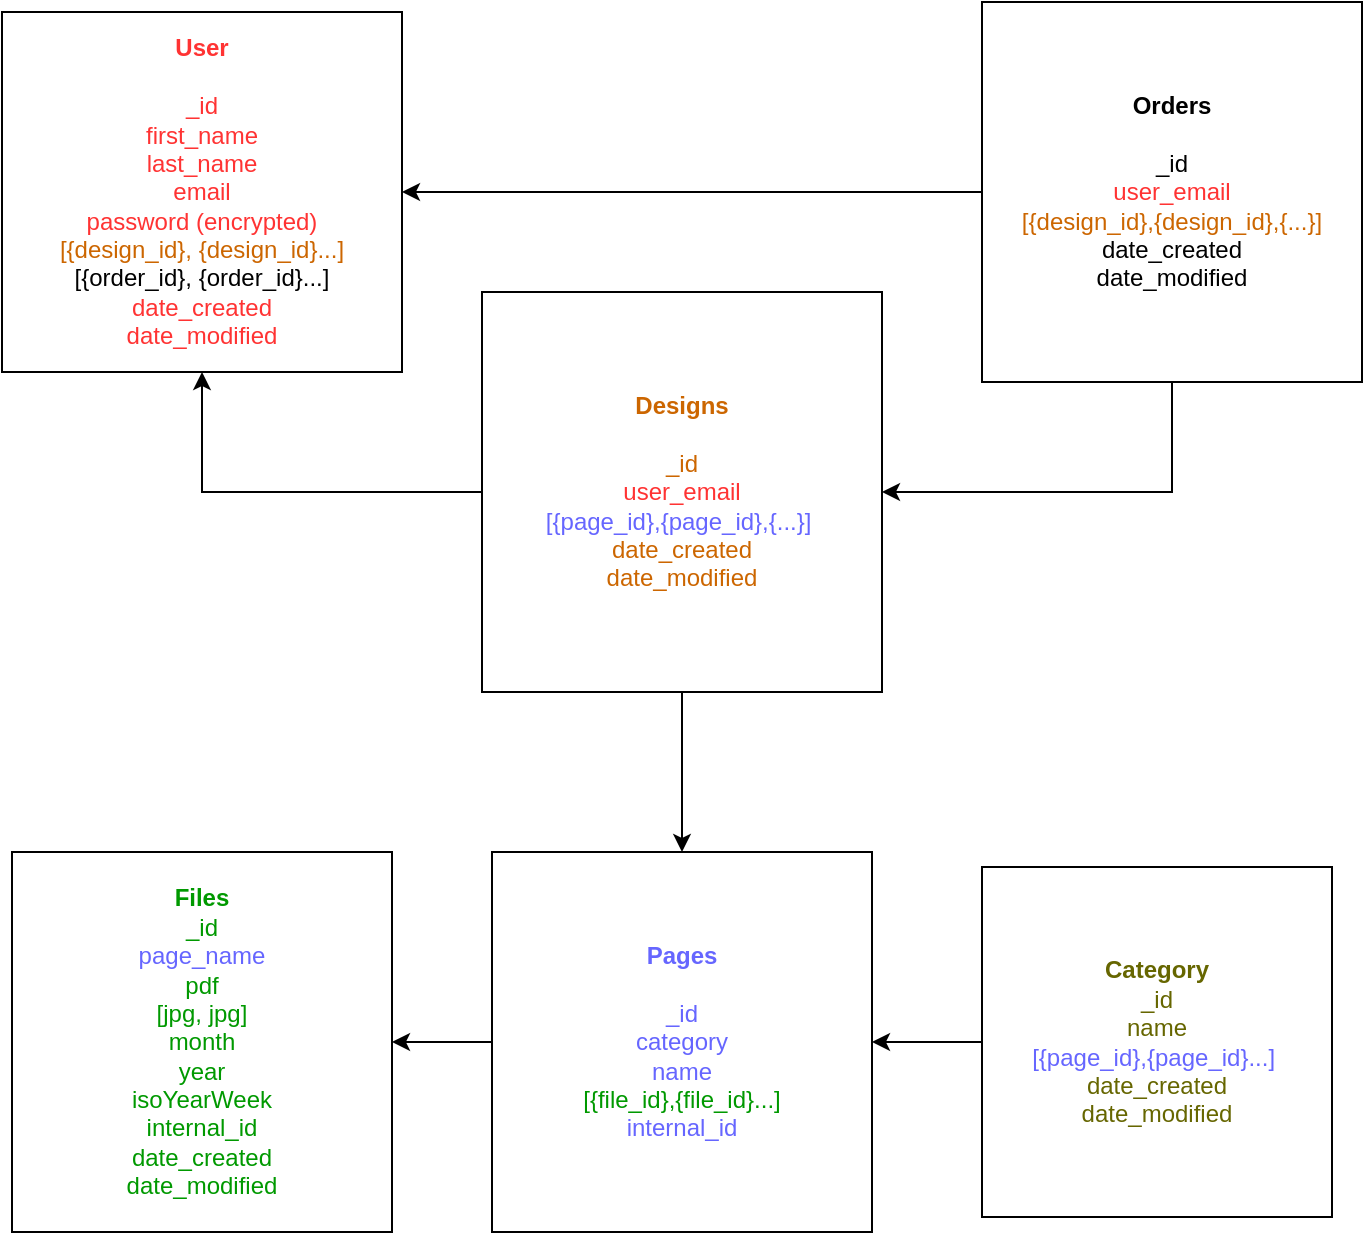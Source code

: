 <mxfile version="21.7.5" type="device">
  <diagram name="Page-1" id="2pIbgVz0KJ61SowLPMG9">
    <mxGraphModel dx="2284" dy="703" grid="1" gridSize="10" guides="1" tooltips="1" connect="1" arrows="1" fold="1" page="1" pageScale="1" pageWidth="850" pageHeight="1100" math="0" shadow="0">
      <root>
        <mxCell id="0" />
        <mxCell id="1" parent="0" />
        <mxCell id="hVuaewwp5bfZHh35y_4K-1" value="&lt;b style=&quot;color: rgb(255, 51, 51);&quot;&gt;User&lt;br&gt;&lt;/b&gt;&lt;br&gt;&lt;font color=&quot;#ff3333&quot;&gt;_id&lt;/font&gt;&lt;br&gt;&lt;font color=&quot;#ff3333&quot;&gt;first_name&lt;/font&gt;&lt;br&gt;&lt;font color=&quot;#ff3333&quot;&gt;last_name&lt;/font&gt;&lt;br&gt;&lt;font color=&quot;#ff3333&quot;&gt;email&lt;/font&gt;&lt;br&gt;&lt;font color=&quot;#ff3333&quot;&gt;password (encrypted)&lt;/font&gt;&lt;br&gt;&lt;font color=&quot;#cc6600&quot;&gt;[{design_id}, {design_id}...]&lt;br&gt;&lt;/font&gt;[{order_id}, {order_id}...]&lt;br&gt;&lt;font color=&quot;#ff3333&quot;&gt;date_created&lt;/font&gt;&lt;br&gt;&lt;font color=&quot;#ff3333&quot;&gt;date_modified&lt;/font&gt;" style="rounded=0;whiteSpace=wrap;html=1;" parent="1" vertex="1">
          <mxGeometry x="-20" y="120" width="200" height="180" as="geometry" />
        </mxCell>
        <mxCell id="hVuaewwp5bfZHh35y_4K-10" style="edgeStyle=orthogonalEdgeStyle;rounded=0;orthogonalLoop=1;jettySize=auto;html=1;exitX=0.5;exitY=1;exitDx=0;exitDy=0;entryX=0.5;entryY=0;entryDx=0;entryDy=0;" parent="1" source="hVuaewwp5bfZHh35y_4K-2" target="hVuaewwp5bfZHh35y_4K-5" edge="1">
          <mxGeometry relative="1" as="geometry" />
        </mxCell>
        <mxCell id="42dLaQQUqvtP6BKY-mq_-8" style="edgeStyle=orthogonalEdgeStyle;rounded=0;orthogonalLoop=1;jettySize=auto;html=1;entryX=0.5;entryY=1;entryDx=0;entryDy=0;" parent="1" source="hVuaewwp5bfZHh35y_4K-2" target="hVuaewwp5bfZHh35y_4K-1" edge="1">
          <mxGeometry relative="1" as="geometry" />
        </mxCell>
        <mxCell id="hVuaewwp5bfZHh35y_4K-2" value="&lt;b&gt;&lt;font color=&quot;#cc6600&quot;&gt;Designs&lt;/font&gt;&lt;br&gt;&lt;/b&gt;&lt;br&gt;&lt;font color=&quot;#cc6600&quot;&gt;_id&lt;/font&gt;&lt;br&gt;&lt;font style=&quot;&quot; color=&quot;#ff3333&quot;&gt;user_email&lt;br&gt;&lt;/font&gt;&lt;font style=&quot;&quot; color=&quot;#6666ff&quot;&gt;[{page_id},{page_id},{...}]&lt;b&gt;&amp;nbsp;&lt;/b&gt;&lt;br&gt;&lt;/font&gt;&lt;font color=&quot;#cc6600&quot;&gt;date_created&lt;/font&gt;&lt;br&gt;&lt;font color=&quot;#cc6600&quot;&gt;date_modified&lt;/font&gt;" style="whiteSpace=wrap;html=1;aspect=fixed;" parent="1" vertex="1">
          <mxGeometry x="220" y="260" width="200" height="200" as="geometry" />
        </mxCell>
        <mxCell id="42dLaQQUqvtP6BKY-mq_-5" style="edgeStyle=orthogonalEdgeStyle;rounded=0;orthogonalLoop=1;jettySize=auto;html=1;entryX=1;entryY=0.5;entryDx=0;entryDy=0;" parent="1" source="hVuaewwp5bfZHh35y_4K-3" target="hVuaewwp5bfZHh35y_4K-1" edge="1">
          <mxGeometry relative="1" as="geometry" />
        </mxCell>
        <mxCell id="42dLaQQUqvtP6BKY-mq_-7" style="edgeStyle=orthogonalEdgeStyle;rounded=0;orthogonalLoop=1;jettySize=auto;html=1;exitX=0.5;exitY=1;exitDx=0;exitDy=0;entryX=1;entryY=0.5;entryDx=0;entryDy=0;" parent="1" source="hVuaewwp5bfZHh35y_4K-3" target="hVuaewwp5bfZHh35y_4K-2" edge="1">
          <mxGeometry relative="1" as="geometry" />
        </mxCell>
        <mxCell id="hVuaewwp5bfZHh35y_4K-3" value="&lt;b&gt;Orders&lt;br&gt;&lt;/b&gt;&lt;br&gt;_id&lt;br&gt;&lt;font style=&quot;&quot; color=&quot;#ff3333&quot;&gt;user_email&lt;br&gt;&lt;/font&gt;&lt;font style=&quot;&quot; color=&quot;#cc6600&quot;&gt;[{design_id},{design_id},{...}]&lt;br&gt;&lt;/font&gt;date_created&lt;br&gt;date_modified" style="whiteSpace=wrap;html=1;aspect=fixed;" parent="1" vertex="1">
          <mxGeometry x="470" y="115" width="190" height="190" as="geometry" />
        </mxCell>
        <mxCell id="gE8l_m97BVohH0UDAeJu-2" value="" style="edgeStyle=orthogonalEdgeStyle;rounded=0;orthogonalLoop=1;jettySize=auto;html=1;" edge="1" parent="1" source="hVuaewwp5bfZHh35y_4K-5" target="hVuaewwp5bfZHh35y_4K-6">
          <mxGeometry relative="1" as="geometry" />
        </mxCell>
        <mxCell id="hVuaewwp5bfZHh35y_4K-5" value="&lt;b style=&quot;color: rgb(102, 102, 255);&quot;&gt;Pages&lt;br&gt;&lt;/b&gt;&lt;br&gt;&lt;font color=&quot;#6666ff&quot;&gt;_id&lt;/font&gt;&lt;br&gt;&lt;font color=&quot;#6666ff&quot;&gt;category&lt;br&gt;name&lt;br&gt;&lt;/font&gt;&lt;font color=&quot;#009900&quot;&gt;[{file_id},{file_id}...]&lt;br&gt;&lt;/font&gt;&lt;font color=&quot;#6666ff&quot;&gt;internal_id&lt;/font&gt;" style="whiteSpace=wrap;html=1;aspect=fixed;" parent="1" vertex="1">
          <mxGeometry x="225" y="540" width="190" height="190" as="geometry" />
        </mxCell>
        <mxCell id="hVuaewwp5bfZHh35y_4K-6" value="&lt;b style=&quot;color: rgb(0, 153, 0);&quot;&gt;Files&lt;/b&gt;&lt;br&gt;&lt;font color=&quot;#009900&quot;&gt;_id&lt;/font&gt;&lt;br&gt;&lt;font color=&quot;#6666ff&quot;&gt;page_name&lt;br&gt;&lt;/font&gt;&lt;font color=&quot;#009900&quot;&gt;pdf&lt;br&gt;[jpg, jpg]&lt;br&gt;month&lt;br&gt;year&lt;br&gt;isoYearWeek&lt;br&gt;internal_id&lt;br&gt;&lt;font style=&quot;border-color: var(--border-color);&quot;&gt;date_created&lt;/font&gt;&lt;br style=&quot;border-color: var(--border-color);&quot;&gt;&lt;font style=&quot;border-color: var(--border-color);&quot;&gt;date_modified&lt;/font&gt;&lt;br&gt;&lt;/font&gt;" style="whiteSpace=wrap;html=1;aspect=fixed;" parent="1" vertex="1">
          <mxGeometry x="-15" y="540" width="190" height="190" as="geometry" />
        </mxCell>
        <mxCell id="gE8l_m97BVohH0UDAeJu-3" value="" style="edgeStyle=orthogonalEdgeStyle;rounded=0;orthogonalLoop=1;jettySize=auto;html=1;" edge="1" parent="1" source="gE8l_m97BVohH0UDAeJu-1" target="hVuaewwp5bfZHh35y_4K-5">
          <mxGeometry relative="1" as="geometry" />
        </mxCell>
        <mxCell id="gE8l_m97BVohH0UDAeJu-1" value="&lt;font color=&quot;#666600&quot;&gt;&lt;b style=&quot;&quot;&gt;Category&lt;br&gt;&lt;/b&gt;_id&lt;br&gt;name&lt;br&gt;&lt;/font&gt;&lt;font color=&quot;#6666ff&quot;&gt;[{page_id},{page_id}...]&lt;b style=&quot;border-color: var(--border-color);&quot;&gt;&amp;nbsp;&lt;br&gt;&lt;/b&gt;&lt;/font&gt;&lt;font color=&quot;#666600&quot;&gt;&lt;font style=&quot;border-color: var(--border-color);&quot;&gt;date_created&lt;/font&gt;&lt;br style=&quot;border-color: var(--border-color);&quot;&gt;&lt;font style=&quot;border-color: var(--border-color);&quot;&gt;date_modified&lt;/font&gt;&lt;/font&gt;&lt;font color=&quot;#6666ff&quot;&gt;&lt;b style=&quot;border-color: var(--border-color);&quot;&gt;&lt;br&gt;&lt;/b&gt;&lt;/font&gt;" style="whiteSpace=wrap;html=1;aspect=fixed;" vertex="1" parent="1">
          <mxGeometry x="470" y="547.5" width="175" height="175" as="geometry" />
        </mxCell>
      </root>
    </mxGraphModel>
  </diagram>
</mxfile>
